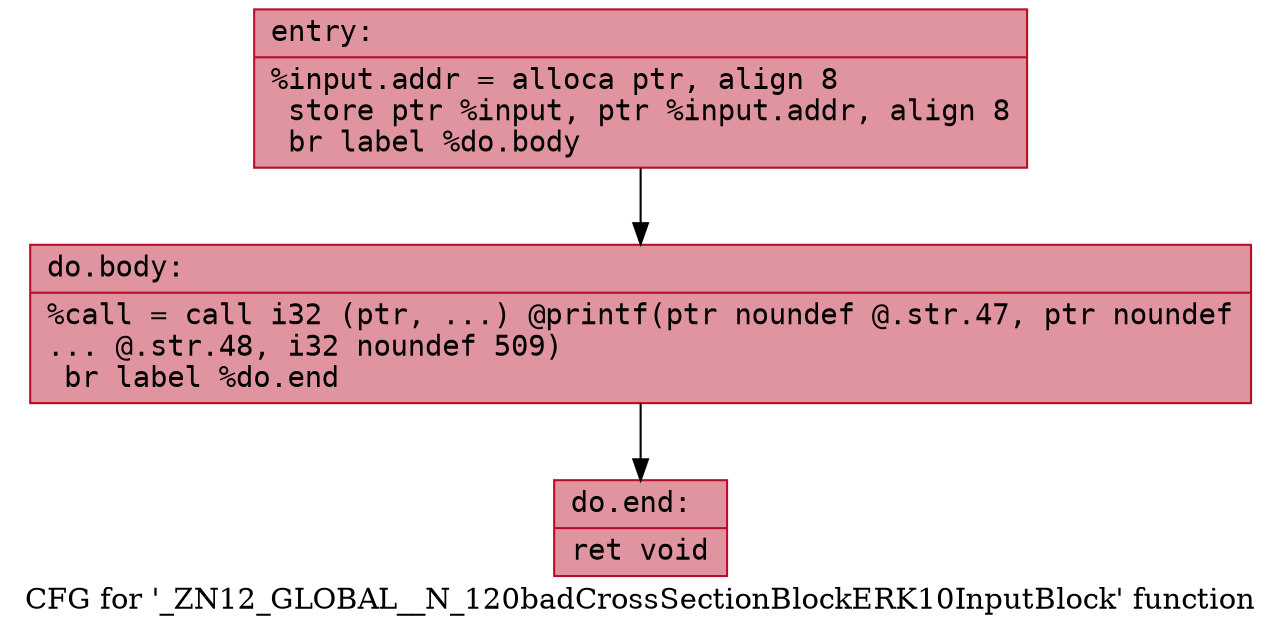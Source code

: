 digraph "CFG for '_ZN12_GLOBAL__N_120badCrossSectionBlockERK10InputBlock' function" {
	label="CFG for '_ZN12_GLOBAL__N_120badCrossSectionBlockERK10InputBlock' function";

	Node0x562c4e611e70 [shape=record,color="#b70d28ff", style=filled, fillcolor="#b70d2870" fontname="Courier",label="{entry:\l|  %input.addr = alloca ptr, align 8\l  store ptr %input, ptr %input.addr, align 8\l  br label %do.body\l}"];
	Node0x562c4e611e70 -> Node0x562c4e611f90[tooltip="entry -> do.body\nProbability 100.00%" ];
	Node0x562c4e611f90 [shape=record,color="#b70d28ff", style=filled, fillcolor="#b70d2870" fontname="Courier",label="{do.body:\l|  %call = call i32 (ptr, ...) @printf(ptr noundef @.str.47, ptr noundef\l... @.str.48, i32 noundef 509)\l  br label %do.end\l}"];
	Node0x562c4e611f90 -> Node0x562c4e612160[tooltip="do.body -> do.end\nProbability 100.00%" ];
	Node0x562c4e612160 [shape=record,color="#b70d28ff", style=filled, fillcolor="#b70d2870" fontname="Courier",label="{do.end:\l|  ret void\l}"];
}
